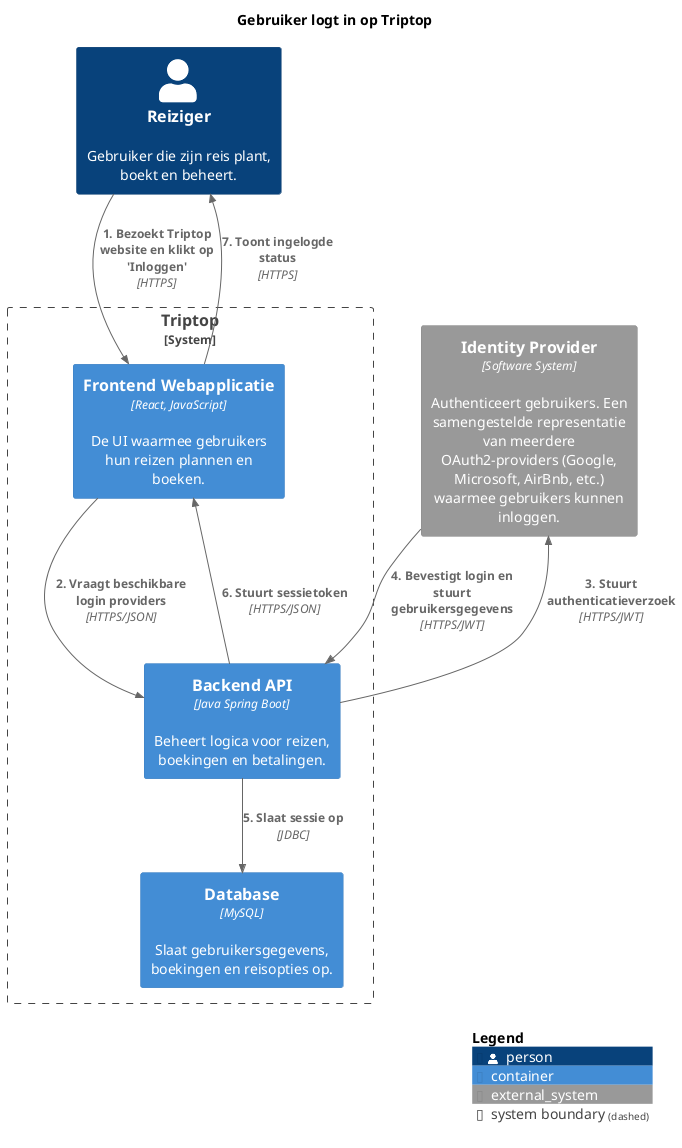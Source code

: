 @startuml
set separator none
title Gebruiker logt in op Triptop

top to bottom direction

!include <C4/C4>
!include <C4/C4_Context>
!include <C4/C4_Container>

System_Boundary("Triptop_boundary", "Triptop", $tags="") {
  Container(Triptop.FrontendWebapplicatie, "Frontend Webapplicatie", $techn="React, JavaScript", $descr="De UI waarmee gebruikers hun reizen plannen en boeken.", $tags="", $link="")
  Container(Triptop.BackendAPI, "Backend API", $techn="Java Spring Boot", $descr="Beheert logica voor reizen, boekingen en betalingen.", $tags="", $link="")
  Container(Triptop.Database, "Database", $techn="MySQL", $descr="Slaat gebruikersgegevens, boekingen en reisopties op.", $tags="", $link="")
}

Person(Reiziger, "Reiziger", $descr="Gebruiker die zijn reis plant, boekt en beheert.", $tags="", $link="")
System_Ext(IdentityProvider, "Identity Provider", $descr="Authenticeert gebruikers. Een samengestelde representatie van meerdere OAuth2-providers (Google, Microsoft, AirBnb, etc.) waarmee gebruikers kunnen inloggen.", $type="Software System", $link="")

Rel(Reiziger, Triptop.FrontendWebapplicatie, "1. Bezoekt Triptop website en klikt op 'Inloggen'", $techn="HTTPS", $tags="", $link="")
Rel(Triptop.FrontendWebapplicatie, Triptop.BackendAPI, "2. Vraagt beschikbare login providers", $techn="HTTPS/JSON", $tags="", $link="")
Rel(Triptop.BackendAPI, IdentityProvider, "3. Stuurt authenticatieverzoek", $techn="HTTPS/JWT", $tags="", $link="")
Rel(IdentityProvider, Triptop.BackendAPI, "4. Bevestigt login en stuurt gebruikersgegevens", $techn="HTTPS/JWT", $tags="", $link="")
Rel(Triptop.BackendAPI, Triptop.Database, "5. Slaat sessie op", $techn="JDBC", $tags="", $link="")
Rel(Triptop.BackendAPI, Triptop.FrontendWebapplicatie, "6. Stuurt sessietoken", $techn="HTTPS/JSON", $tags="", $link="")
Rel(Triptop.FrontendWebapplicatie, Reiziger, "7. Toont ingelogde status", $techn="HTTPS", $tags="", $link="")

SHOW_LEGEND(true)
@enduml